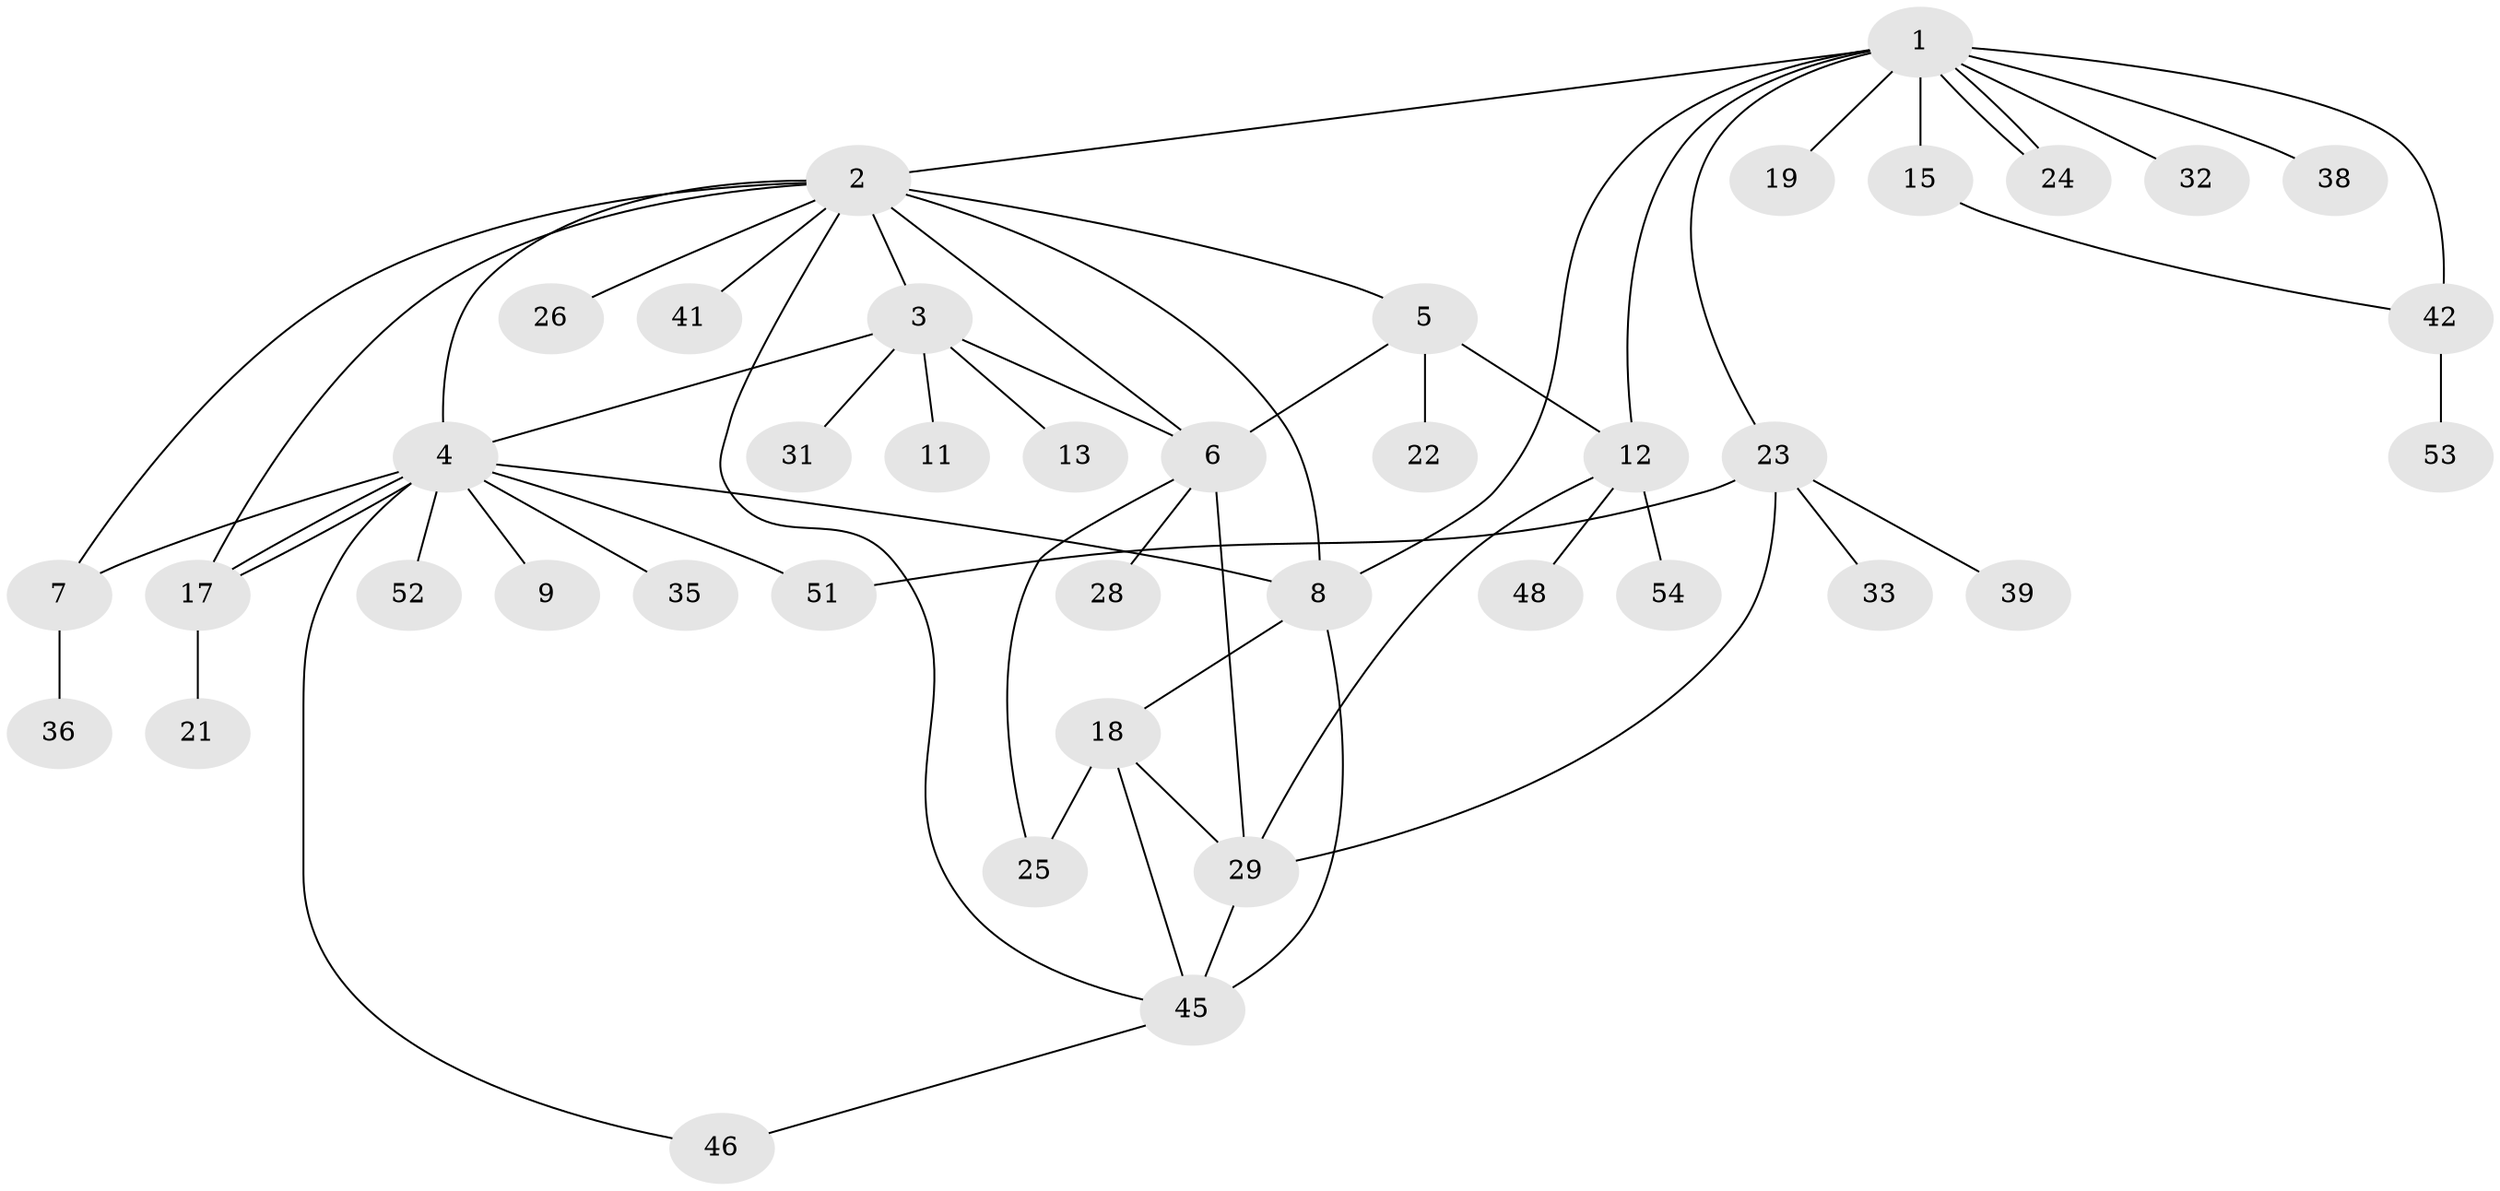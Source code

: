 // original degree distribution, {14: 0.03571428571428571, 7: 0.03571428571428571, 12: 0.017857142857142856, 5: 0.07142857142857142, 3: 0.08928571428571429, 1: 0.48214285714285715, 2: 0.16071428571428573, 4: 0.07142857142857142, 6: 0.03571428571428571}
// Generated by graph-tools (version 1.1) at 2025/11/02/27/25 16:11:09]
// undirected, 40 vertices, 59 edges
graph export_dot {
graph [start="1"]
  node [color=gray90,style=filled];
  1 [super="+14"];
  2 [super="+40"];
  3 [super="+16"];
  4 [super="+30"];
  5 [super="+27"];
  6 [super="+37"];
  7 [super="+10"];
  8 [super="+44"];
  9;
  11;
  12 [super="+47"];
  13;
  15;
  17 [super="+20"];
  18;
  19 [super="+55"];
  21;
  22;
  23 [super="+49"];
  24;
  25 [super="+34"];
  26;
  28;
  29 [super="+43"];
  31;
  32;
  33;
  35;
  36;
  38;
  39;
  41;
  42 [super="+50"];
  45 [super="+56"];
  46;
  48;
  51;
  52;
  53;
  54;
  1 -- 2 [weight=2];
  1 -- 8;
  1 -- 12;
  1 -- 15;
  1 -- 19;
  1 -- 23;
  1 -- 24;
  1 -- 24;
  1 -- 32;
  1 -- 38;
  1 -- 42 [weight=2];
  2 -- 3;
  2 -- 4;
  2 -- 5;
  2 -- 6;
  2 -- 7;
  2 -- 8;
  2 -- 17;
  2 -- 26;
  2 -- 41;
  2 -- 45;
  3 -- 4;
  3 -- 6;
  3 -- 11;
  3 -- 13;
  3 -- 31;
  4 -- 8;
  4 -- 9;
  4 -- 17;
  4 -- 17;
  4 -- 35;
  4 -- 46;
  4 -- 51;
  4 -- 52;
  4 -- 7;
  5 -- 12;
  5 -- 22;
  5 -- 6;
  6 -- 28;
  6 -- 25;
  6 -- 29 [weight=2];
  7 -- 36;
  8 -- 18;
  8 -- 45 [weight=2];
  12 -- 54;
  12 -- 48;
  12 -- 29;
  15 -- 42;
  17 -- 21;
  18 -- 25;
  18 -- 29;
  18 -- 45;
  23 -- 29;
  23 -- 33;
  23 -- 39;
  23 -- 51;
  29 -- 45;
  42 -- 53;
  45 -- 46;
}
